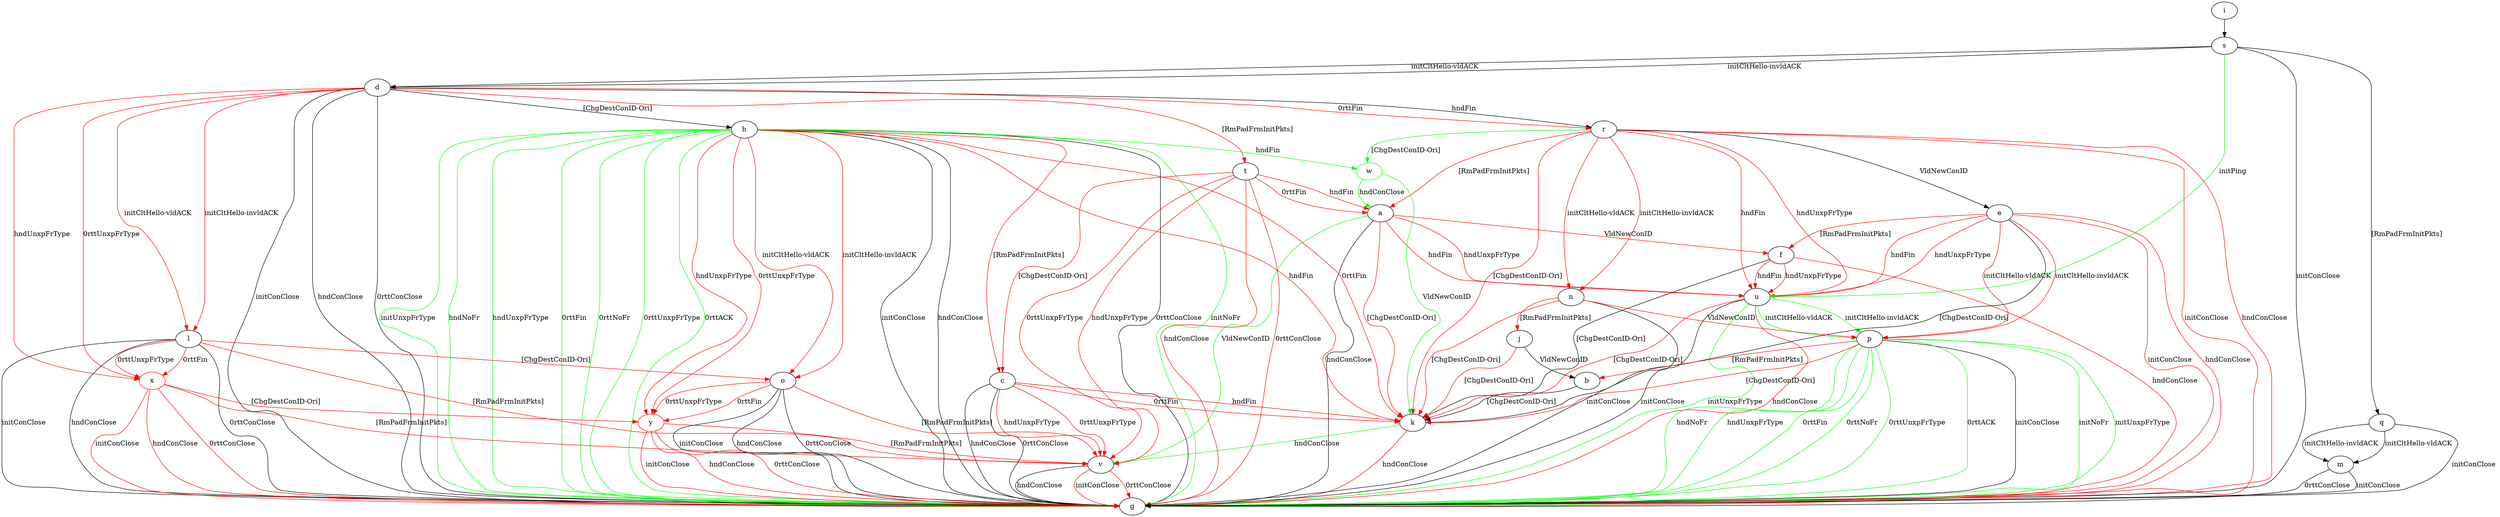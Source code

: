 digraph "" {
	a -> f	[key=0,
		color=red,
		label="VldNewConID "];
	a -> g	[key=0,
		label="hndConClose "];
	a -> k	[key=0,
		color=red,
		label="[ChgDestConID-Ori] "];
	a -> u	[key=0,
		color=red,
		label="hndFin "];
	a -> u	[key=1,
		color=red,
		label="hndUnxpFrType "];
	a -> v	[key=0,
		color=green,
		label="VldNewConID "];
	b -> k	[key=0,
		label="[ChgDestConID-Ori] "];
	c -> g	[key=0,
		label="hndConClose "];
	c -> g	[key=1,
		label="0rttConClose "];
	c -> k	[key=0,
		color=red,
		label="hndFin "];
	c -> k	[key=1,
		color=red,
		label="0rttFin "];
	c -> v	[key=0,
		color=red,
		label="hndUnxpFrType "];
	c -> v	[key=1,
		color=red,
		label="0rttUnxpFrType "];
	d -> g	[key=0,
		label="initConClose "];
	d -> g	[key=1,
		label="hndConClose "];
	d -> g	[key=2,
		label="0rttConClose "];
	d -> h	[key=0,
		label="[ChgDestConID-Ori] "];
	d -> l	[key=0,
		color=red,
		label="initCltHello-vldACK "];
	d -> l	[key=1,
		color=red,
		label="initCltHello-invldACK "];
	d -> r	[key=0,
		label="hndFin "];
	d -> r	[key=1,
		color=red,
		label="0rttFin "];
	d -> t	[key=0,
		color=red,
		label="[RmPadFrmInitPkts] "];
	x	[color=red];
	d -> x	[key=0,
		color=red,
		label="hndUnxpFrType "];
	d -> x	[key=1,
		color=red,
		label="0rttUnxpFrType "];
	e -> f	[key=0,
		color=red,
		label="[RmPadFrmInitPkts] "];
	e -> g	[key=0,
		color=red,
		label="initConClose "];
	e -> g	[key=1,
		color=red,
		label="hndConClose "];
	e -> k	[key=0,
		label="[ChgDestConID-Ori] "];
	e -> p	[key=0,
		color=red,
		label="initCltHello-vldACK "];
	e -> p	[key=1,
		color=red,
		label="initCltHello-invldACK "];
	e -> u	[key=0,
		color=red,
		label="hndFin "];
	e -> u	[key=1,
		color=red,
		label="hndUnxpFrType "];
	f -> g	[key=0,
		color=red,
		label="hndConClose "];
	f -> k	[key=0,
		label="[ChgDestConID-Ori] "];
	f -> u	[key=0,
		color=red,
		label="hndFin "];
	f -> u	[key=1,
		color=red,
		label="hndUnxpFrType "];
	h -> c	[key=0,
		color=red,
		label="[RmPadFrmInitPkts] "];
	h -> g	[key=0,
		label="initConClose "];
	h -> g	[key=1,
		label="hndConClose "];
	h -> g	[key=2,
		label="0rttConClose "];
	h -> g	[key=3,
		color=green,
		label="initNoFr "];
	h -> g	[key=4,
		color=green,
		label="initUnxpFrType "];
	h -> g	[key=5,
		color=green,
		label="hndNoFr "];
	h -> g	[key=6,
		color=green,
		label="hndUnxpFrType "];
	h -> g	[key=7,
		color=green,
		label="0rttFin "];
	h -> g	[key=8,
		color=green,
		label="0rttNoFr "];
	h -> g	[key=9,
		color=green,
		label="0rttUnxpFrType "];
	h -> g	[key=10,
		color=green,
		label="0rttACK "];
	h -> k	[key=0,
		color=red,
		label="hndFin "];
	h -> k	[key=1,
		color=red,
		label="0rttFin "];
	h -> o	[key=0,
		color=red,
		label="initCltHello-vldACK "];
	h -> o	[key=1,
		color=red,
		label="initCltHello-invldACK "];
	w	[color=green];
	h -> w	[key=0,
		color=green,
		label="hndFin "];
	y	[color=red];
	h -> y	[key=0,
		color=red,
		label="hndUnxpFrType "];
	h -> y	[key=1,
		color=red,
		label="0rttUnxpFrType "];
	i -> s	[key=0];
	j -> b	[key=0,
		label="VldNewConID "];
	j -> k	[key=0,
		color=red,
		label="[ChgDestConID-Ori] "];
	k -> g	[key=0,
		color=red,
		label="hndConClose "];
	k -> v	[key=0,
		color=green,
		label="hndConClose "];
	l -> g	[key=0,
		label="initConClose "];
	l -> g	[key=1,
		label="hndConClose "];
	l -> g	[key=2,
		label="0rttConClose "];
	l -> o	[key=0,
		color=red,
		label="[ChgDestConID-Ori] "];
	l -> v	[key=0,
		color=red,
		label="[RmPadFrmInitPkts] "];
	l -> x	[key=0,
		color=red,
		label="0rttFin "];
	l -> x	[key=1,
		color=red,
		label="0rttUnxpFrType "];
	m -> g	[key=0,
		label="initConClose "];
	m -> g	[key=1,
		label="0rttConClose "];
	n -> g	[key=0,
		label="initConClose "];
	n -> j	[key=0,
		color=red,
		label="[RmPadFrmInitPkts] "];
	n -> k	[key=0,
		color=red,
		label="[ChgDestConID-Ori] "];
	n -> p	[key=0,
		color=red,
		label="VldNewConID "];
	o -> g	[key=0,
		label="initConClose "];
	o -> g	[key=1,
		label="hndConClose "];
	o -> g	[key=2,
		label="0rttConClose "];
	o -> v	[key=0,
		color=red,
		label="[RmPadFrmInitPkts] "];
	o -> y	[key=0,
		color=red,
		label="0rttFin "];
	o -> y	[key=1,
		color=red,
		label="0rttUnxpFrType "];
	p -> b	[key=0,
		color=red,
		label="[RmPadFrmInitPkts] "];
	p -> g	[key=0,
		label="initConClose "];
	p -> g	[key=1,
		color=green,
		label="initNoFr "];
	p -> g	[key=2,
		color=green,
		label="initUnxpFrType "];
	p -> g	[key=3,
		color=green,
		label="hndNoFr "];
	p -> g	[key=4,
		color=green,
		label="hndUnxpFrType "];
	p -> g	[key=5,
		color=green,
		label="0rttFin "];
	p -> g	[key=6,
		color=green,
		label="0rttNoFr "];
	p -> g	[key=7,
		color=green,
		label="0rttUnxpFrType "];
	p -> g	[key=8,
		color=green,
		label="0rttACK "];
	p -> k	[key=0,
		color=red,
		label="[ChgDestConID-Ori] "];
	q -> g	[key=0,
		label="initConClose "];
	q -> m	[key=0,
		label="initCltHello-vldACK "];
	q -> m	[key=1,
		label="initCltHello-invldACK "];
	r -> a	[key=0,
		color=red,
		label="[RmPadFrmInitPkts] "];
	r -> e	[key=0,
		label="VldNewConID "];
	r -> g	[key=0,
		color=red,
		label="initConClose "];
	r -> g	[key=1,
		color=red,
		label="hndConClose "];
	r -> k	[key=0,
		color=red,
		label="[ChgDestConID-Ori] "];
	r -> n	[key=0,
		color=red,
		label="initCltHello-vldACK "];
	r -> n	[key=1,
		color=red,
		label="initCltHello-invldACK "];
	r -> u	[key=0,
		color=red,
		label="hndFin "];
	r -> u	[key=1,
		color=red,
		label="hndUnxpFrType "];
	r -> w	[key=0,
		color=green,
		label="[ChgDestConID-Ori] "];
	s -> d	[key=0,
		label="initCltHello-vldACK "];
	s -> d	[key=1,
		label="initCltHello-invldACK "];
	s -> g	[key=0,
		label="initConClose "];
	s -> q	[key=0,
		label="[RmPadFrmInitPkts] "];
	s -> u	[key=0,
		color=green,
		label="initPing "];
	t -> a	[key=0,
		color=red,
		label="hndFin "];
	t -> a	[key=1,
		color=red,
		label="0rttFin "];
	t -> c	[key=0,
		color=red,
		label="[ChgDestConID-Ori] "];
	t -> g	[key=0,
		color=red,
		label="hndConClose "];
	t -> g	[key=1,
		color=red,
		label="0rttConClose "];
	t -> v	[key=0,
		color=red,
		label="hndUnxpFrType "];
	t -> v	[key=1,
		color=red,
		label="0rttUnxpFrType "];
	u -> g	[key=0,
		label="initConClose "];
	u -> g	[key=1,
		color=green,
		label="initUnxpFrType "];
	u -> g	[key=2,
		color=red,
		label="hndConClose "];
	u -> k	[key=0,
		color=red,
		label="[ChgDestConID-Ori] "];
	u -> p	[key=0,
		color=green,
		label="initCltHello-vldACK "];
	u -> p	[key=1,
		color=green,
		label="initCltHello-invldACK "];
	v -> g	[key=0,
		label="hndConClose "];
	v -> g	[key=1,
		color=red,
		label="initConClose "];
	v -> g	[key=2,
		color=red,
		label="0rttConClose "];
	w -> a	[key=0,
		color=green,
		label="hndConClose "];
	w -> k	[key=0,
		color=green,
		label="VldNewConID "];
	x -> g	[key=0,
		color=red,
		label="initConClose "];
	x -> g	[key=1,
		color=red,
		label="hndConClose "];
	x -> g	[key=2,
		color=red,
		label="0rttConClose "];
	x -> v	[key=0,
		color=red,
		label="[RmPadFrmInitPkts] "];
	x -> y	[key=0,
		color=red,
		label="[ChgDestConID-Ori] "];
	y -> g	[key=0,
		color=red,
		label="initConClose "];
	y -> g	[key=1,
		color=red,
		label="hndConClose "];
	y -> g	[key=2,
		color=red,
		label="0rttConClose "];
	y -> v	[key=0,
		color=red,
		label="[RmPadFrmInitPkts] "];
}
